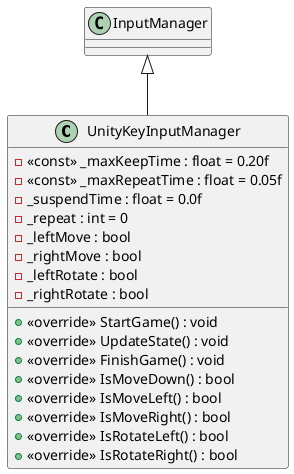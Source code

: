 @startuml
class UnityKeyInputManager {
    - <<const>> _maxKeepTime : float = 0.20f
    - <<const>> _maxRepeatTime : float = 0.05f
    - _suspendTime : float = 0.0f
    - _repeat : int = 0
    - _leftMove : bool
    - _rightMove : bool
    - _leftRotate : bool
    - _rightRotate : bool
    + <<override>> StartGame() : void
    + <<override>> UpdateState() : void
    + <<override>> FinishGame() : void
    + <<override>> IsMoveDown() : bool
    + <<override>> IsMoveLeft() : bool
    + <<override>> IsMoveRight() : bool
    + <<override>> IsRotateLeft() : bool
    + <<override>> IsRotateRight() : bool
}
InputManager <|-- UnityKeyInputManager
@enduml
